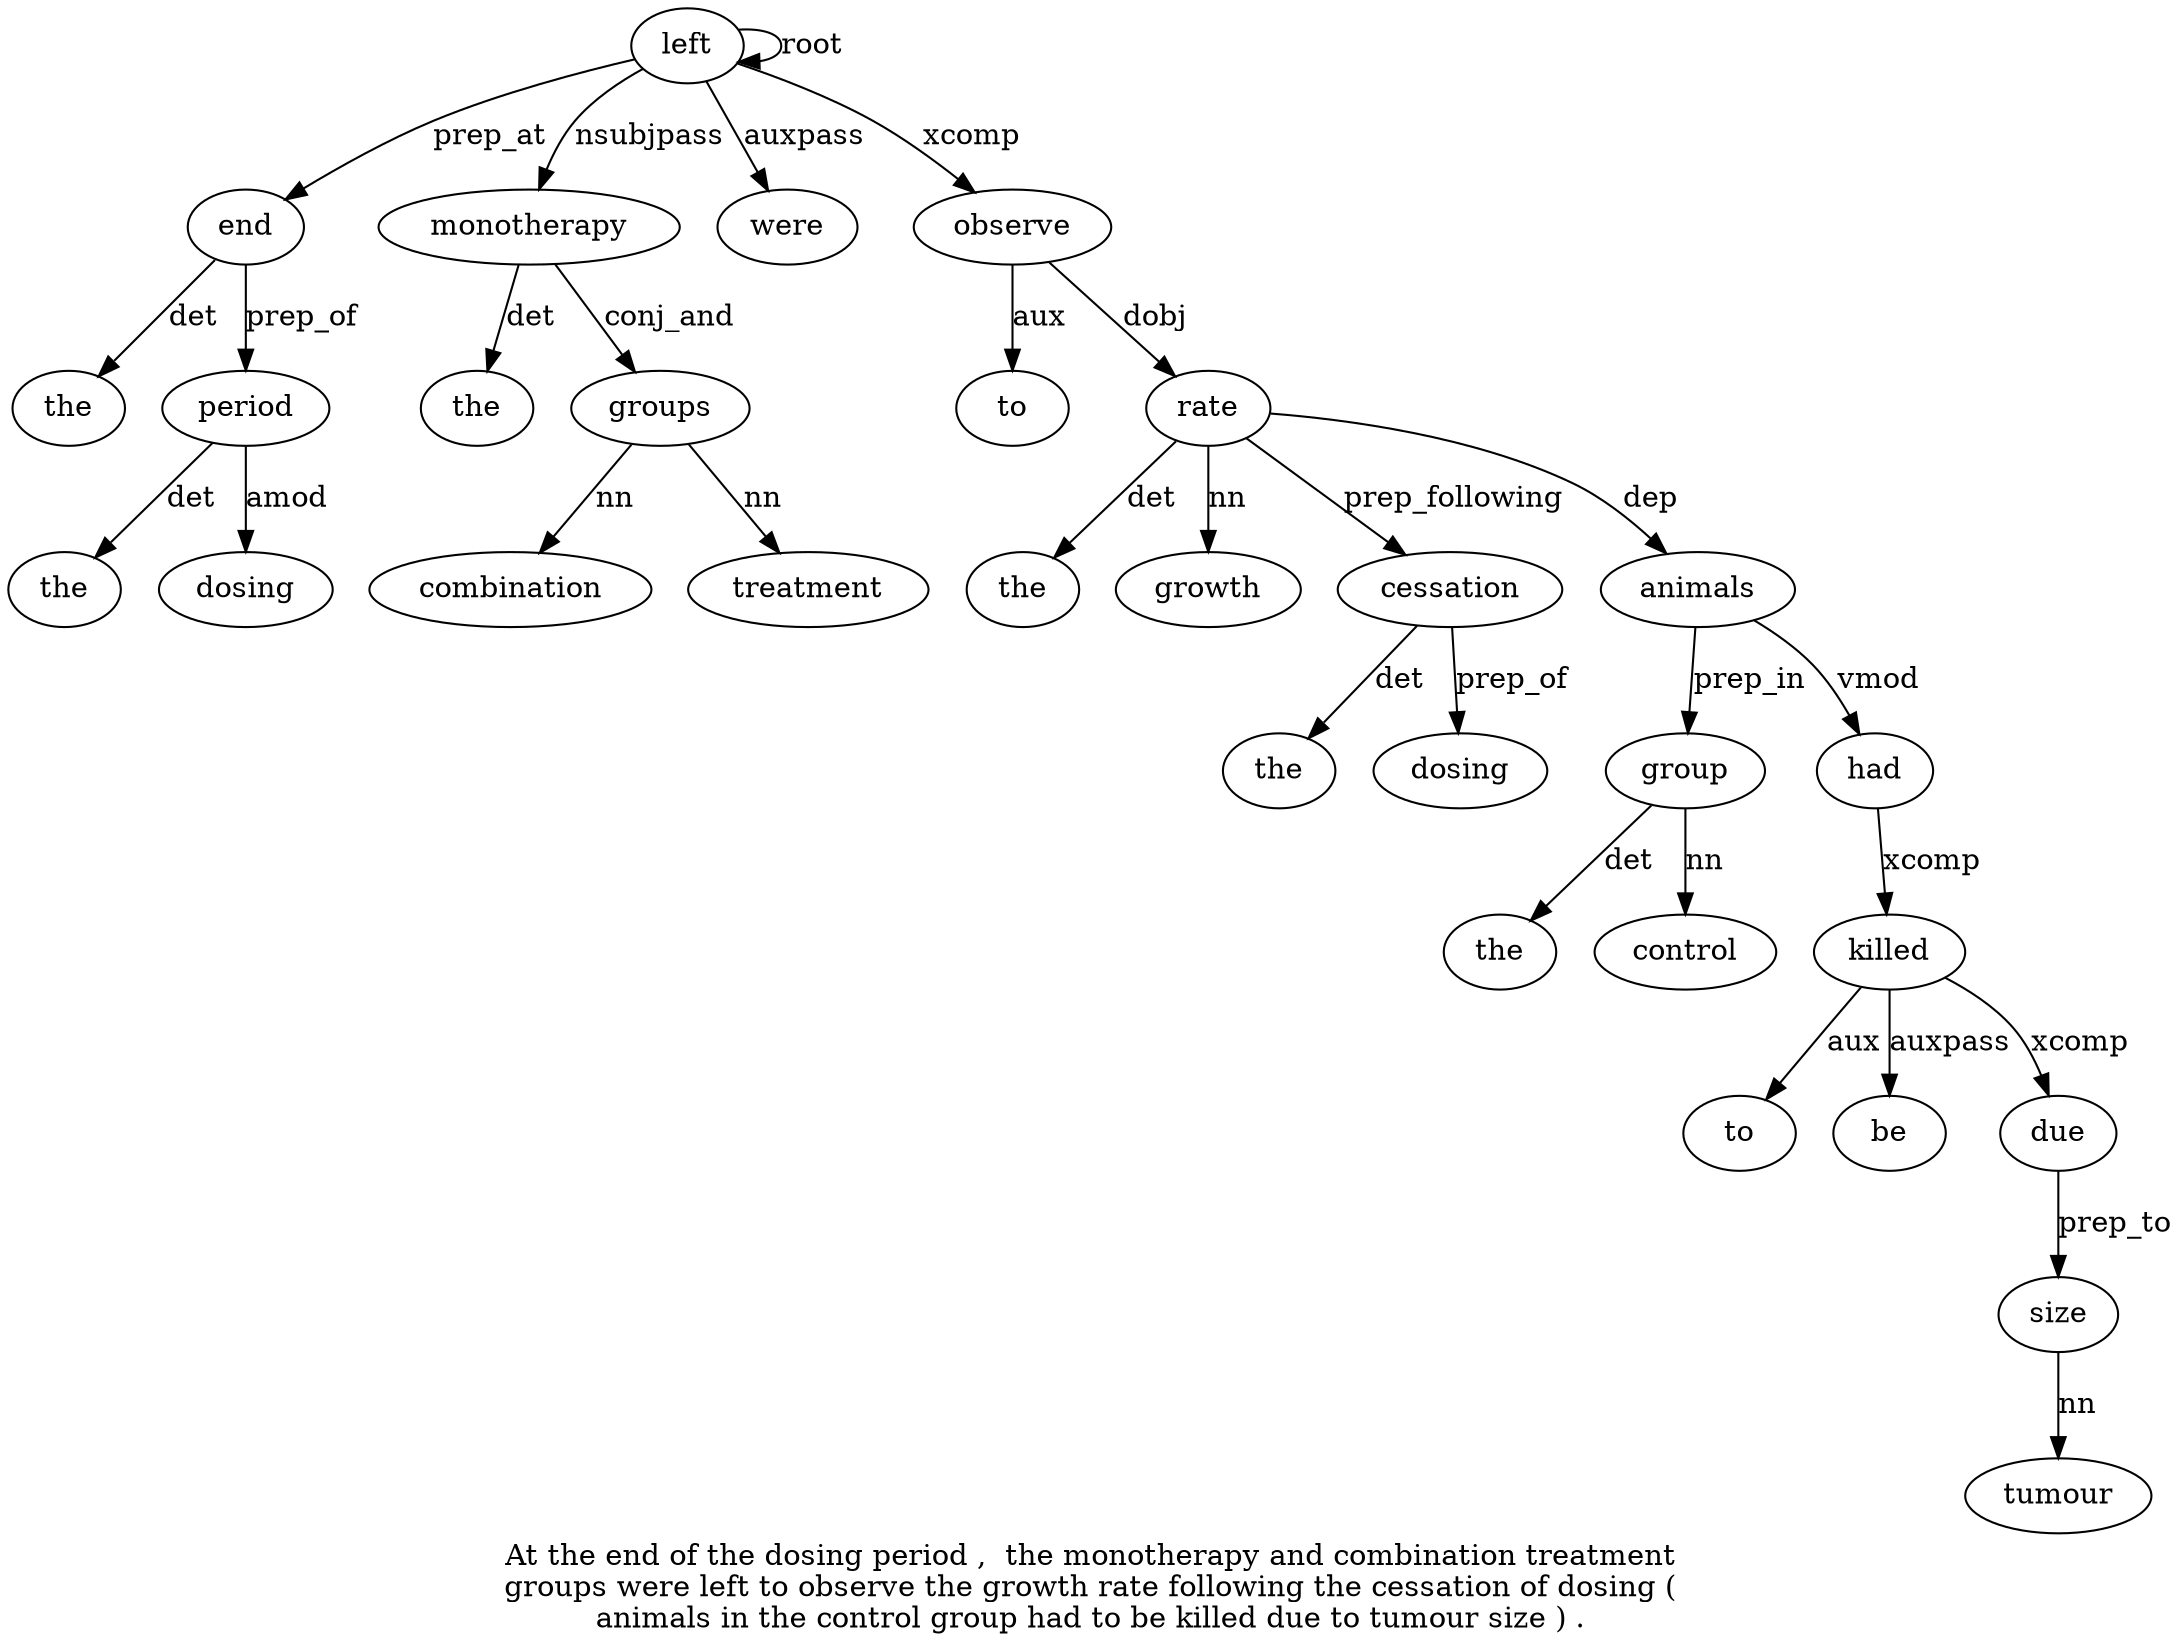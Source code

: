 digraph "At the end of the dosing period ,  the monotherapy and combination treatment groups were left to observe the growth rate following the cessation of dosing ( animals in the control group had to be killed due to tumour size ) ." {
label="At the end of the dosing period ,  the monotherapy and combination treatment
groups were left to observe the growth rate following the cessation of dosing (
animals in the control group had to be killed due to tumour size ) .";
end3 [style=filled, fillcolor=white, label=end];
the2 [style=filled, fillcolor=white, label=the];
end3 -> the2  [label=det];
left16 [style=filled, fillcolor=white, label=left];
left16 -> end3  [label=prep_at];
period7 [style=filled, fillcolor=white, label=period];
the5 [style=filled, fillcolor=white, label=the];
period7 -> the5  [label=det];
dosing6 [style=filled, fillcolor=white, label=dosing];
period7 -> dosing6  [label=amod];
end3 -> period7  [label=prep_of];
monotherapy10 [style=filled, fillcolor=white, label=monotherapy];
the9 [style=filled, fillcolor=white, label=the];
monotherapy10 -> the9  [label=det];
left16 -> monotherapy10  [label=nsubjpass];
groups14 [style=filled, fillcolor=white, label=groups];
combination12 [style=filled, fillcolor=white, label=combination];
groups14 -> combination12  [label=nn];
treatment13 [style=filled, fillcolor=white, label=treatment];
groups14 -> treatment13  [label=nn];
monotherapy10 -> groups14  [label=conj_and];
were15 [style=filled, fillcolor=white, label=were];
left16 -> were15  [label=auxpass];
left16 -> left16  [label=root];
observe18 [style=filled, fillcolor=white, label=observe];
to17 [style=filled, fillcolor=white, label=to];
observe18 -> to17  [label=aux];
left16 -> observe18  [label=xcomp];
rate21 [style=filled, fillcolor=white, label=rate];
the19 [style=filled, fillcolor=white, label=the];
rate21 -> the19  [label=det];
growth20 [style=filled, fillcolor=white, label=growth];
rate21 -> growth20  [label=nn];
observe18 -> rate21  [label=dobj];
cessation24 [style=filled, fillcolor=white, label=cessation];
the23 [style=filled, fillcolor=white, label=the];
cessation24 -> the23  [label=det];
rate21 -> cessation24  [label=prep_following];
dosing26 [style=filled, fillcolor=white, label=dosing];
cessation24 -> dosing26  [label=prep_of];
animals28 [style=filled, fillcolor=white, label=animals];
rate21 -> animals28  [label=dep];
group32 [style=filled, fillcolor=white, label=group];
the30 [style=filled, fillcolor=white, label=the];
group32 -> the30  [label=det];
control31 [style=filled, fillcolor=white, label=control];
group32 -> control31  [label=nn];
animals28 -> group32  [label=prep_in];
had33 [style=filled, fillcolor=white, label=had];
animals28 -> had33  [label=vmod];
killed36 [style=filled, fillcolor=white, label=killed];
to34 [style=filled, fillcolor=white, label=to];
killed36 -> to34  [label=aux];
be35 [style=filled, fillcolor=white, label=be];
killed36 -> be35  [label=auxpass];
had33 -> killed36  [label=xcomp];
due37 [style=filled, fillcolor=white, label=due];
killed36 -> due37  [label=xcomp];
size40 [style=filled, fillcolor=white, label=size];
tumour39 [style=filled, fillcolor=white, label=tumour];
size40 -> tumour39  [label=nn];
due37 -> size40  [label=prep_to];
}
